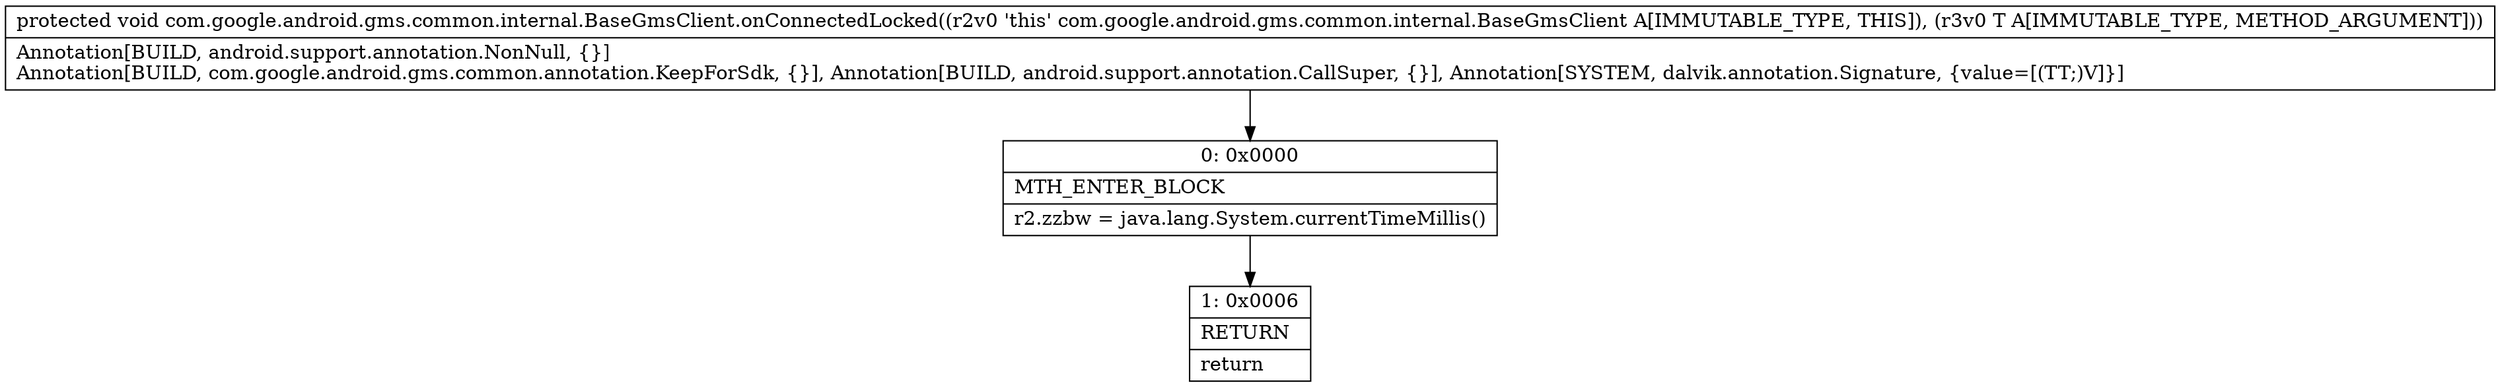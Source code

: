 digraph "CFG forcom.google.android.gms.common.internal.BaseGmsClient.onConnectedLocked(Landroid\/os\/IInterface;)V" {
Node_0 [shape=record,label="{0\:\ 0x0000|MTH_ENTER_BLOCK\l|r2.zzbw = java.lang.System.currentTimeMillis()\l}"];
Node_1 [shape=record,label="{1\:\ 0x0006|RETURN\l|return\l}"];
MethodNode[shape=record,label="{protected void com.google.android.gms.common.internal.BaseGmsClient.onConnectedLocked((r2v0 'this' com.google.android.gms.common.internal.BaseGmsClient A[IMMUTABLE_TYPE, THIS]), (r3v0 T A[IMMUTABLE_TYPE, METHOD_ARGUMENT]))  | Annotation[BUILD, android.support.annotation.NonNull, \{\}]\lAnnotation[BUILD, com.google.android.gms.common.annotation.KeepForSdk, \{\}], Annotation[BUILD, android.support.annotation.CallSuper, \{\}], Annotation[SYSTEM, dalvik.annotation.Signature, \{value=[(TT;)V]\}]\l}"];
MethodNode -> Node_0;
Node_0 -> Node_1;
}

